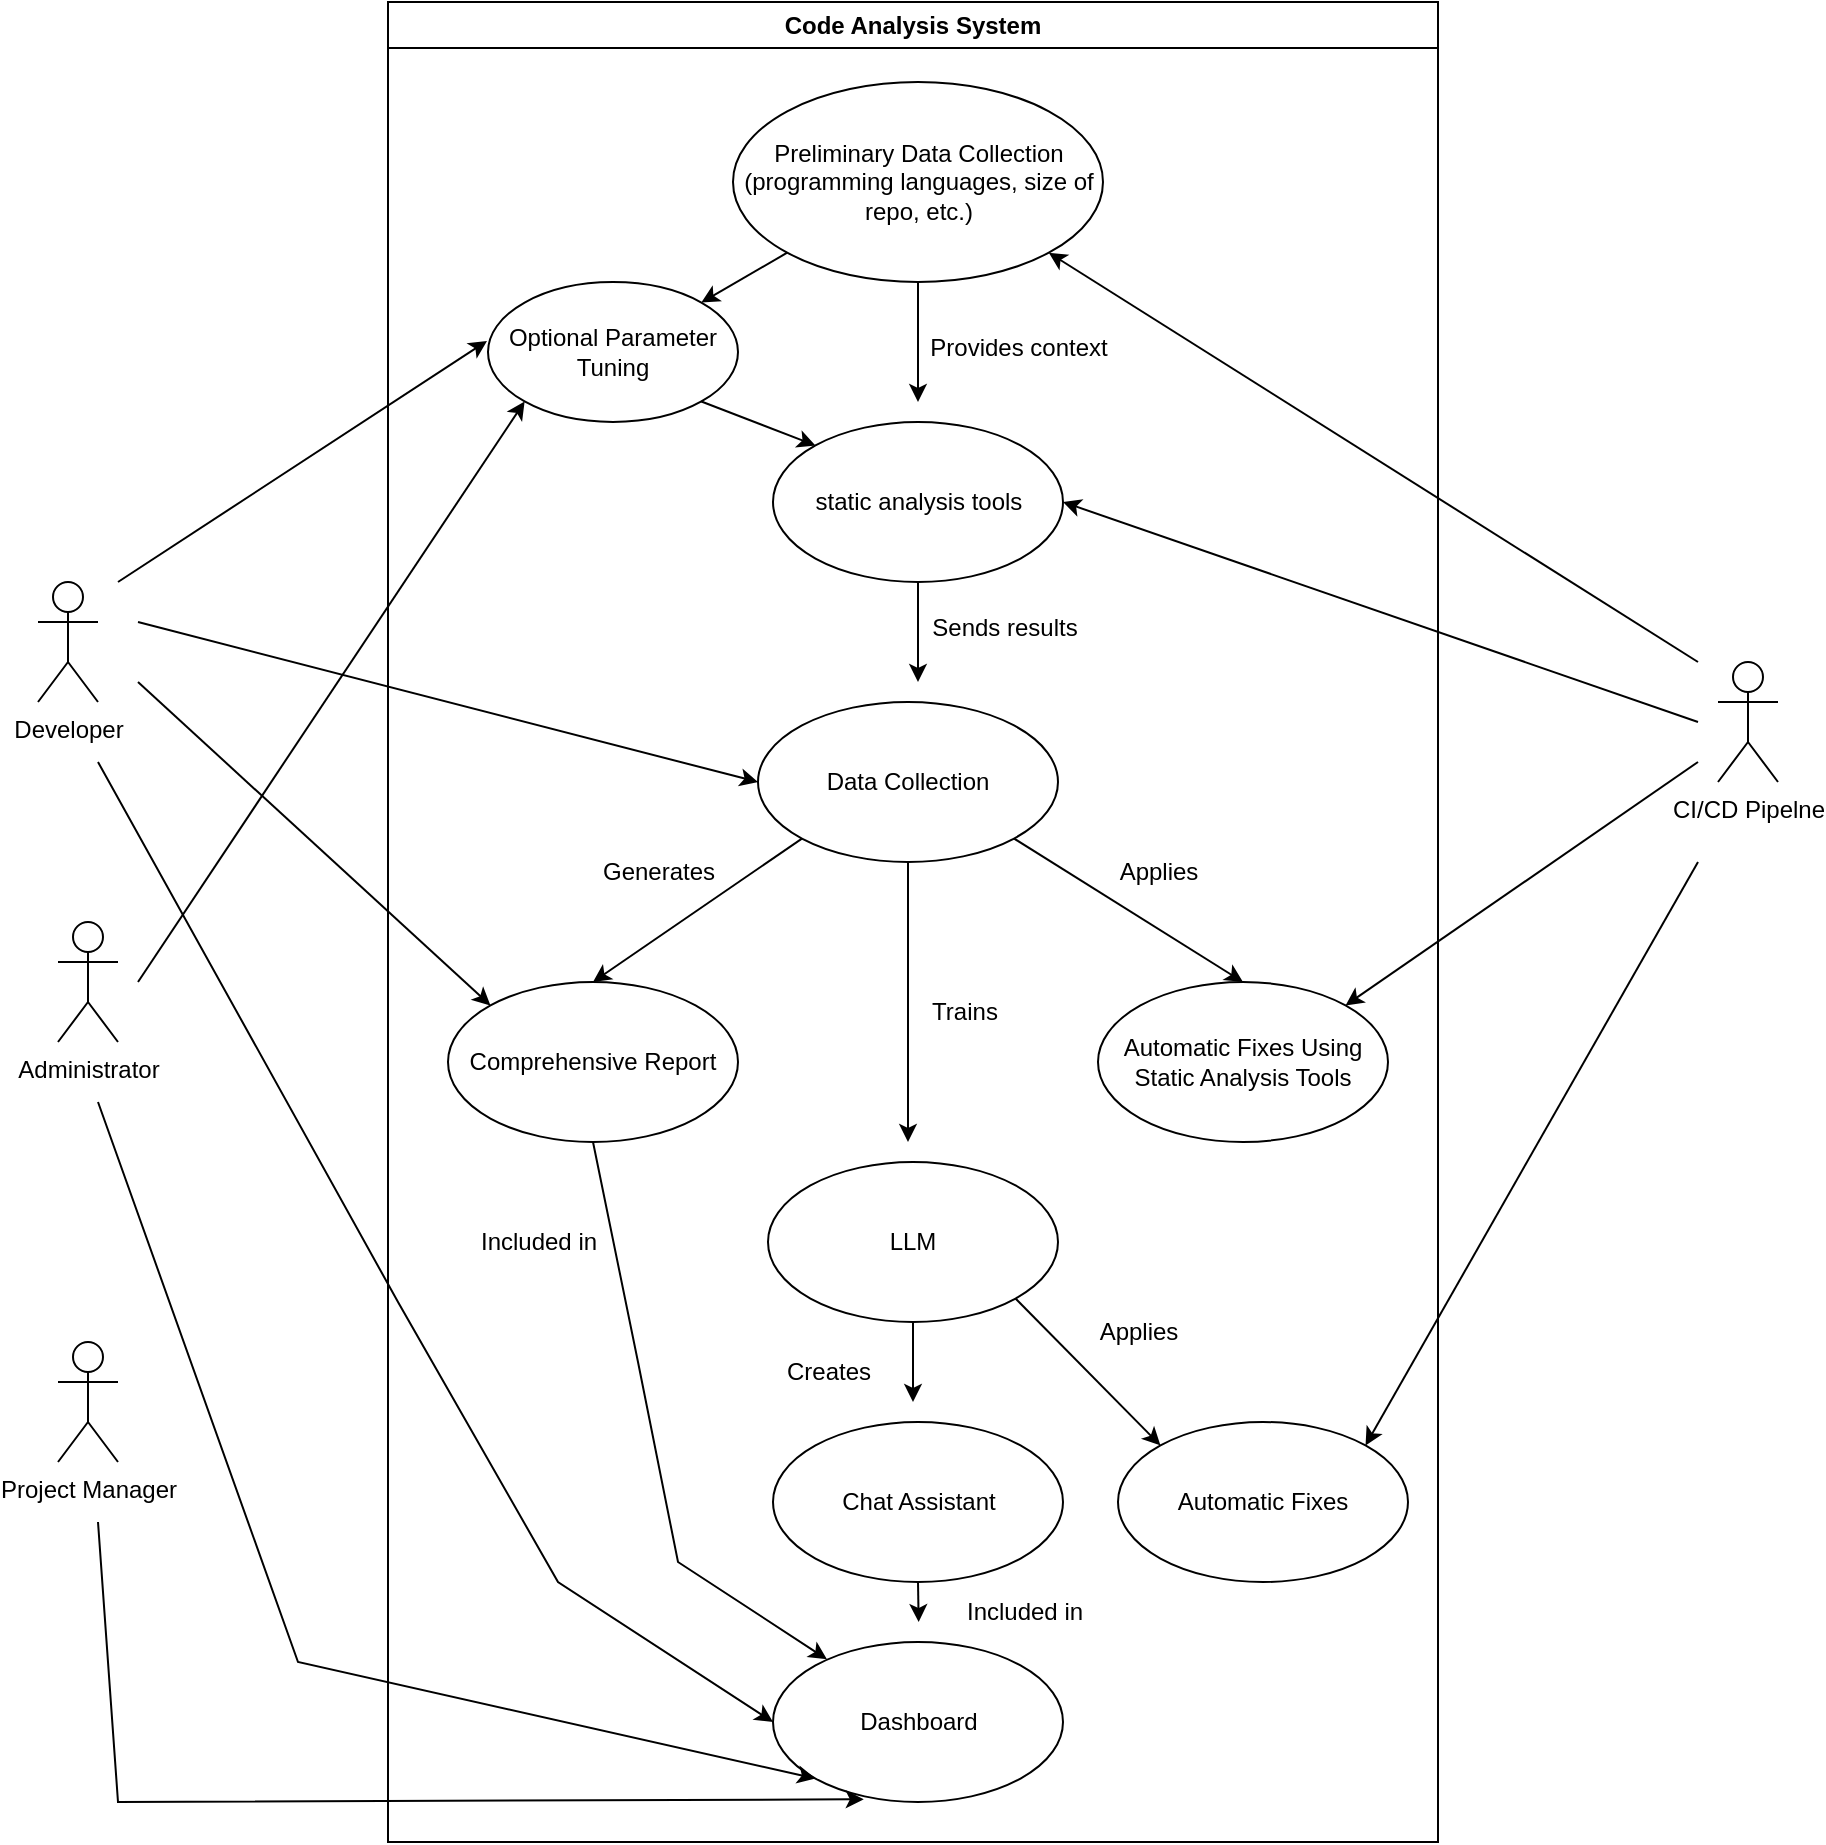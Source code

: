 <mxfile version="26.1.1">
  <diagram name="Page-1" id="3y4DenCc98c-6jCTJkQI">
    <mxGraphModel dx="2074" dy="1204" grid="1" gridSize="10" guides="1" tooltips="1" connect="1" arrows="1" fold="1" page="1" pageScale="1" pageWidth="850" pageHeight="1100" math="0" shadow="0">
      <root>
        <mxCell id="0" />
        <mxCell id="1" parent="0" />
        <mxCell id="-iDXs2jjtynevSr2jPX6-1" value="Developer" style="shape=umlActor;verticalLabelPosition=bottom;verticalAlign=top;html=1;outlineConnect=0;" parent="1" vertex="1">
          <mxGeometry x="120" y="370" width="30" height="60" as="geometry" />
        </mxCell>
        <mxCell id="-iDXs2jjtynevSr2jPX6-2" value="Administrator" style="shape=umlActor;verticalLabelPosition=bottom;verticalAlign=top;html=1;outlineConnect=0;" parent="1" vertex="1">
          <mxGeometry x="130" y="540" width="30" height="60" as="geometry" />
        </mxCell>
        <mxCell id="-iDXs2jjtynevSr2jPX6-13" value="Code Analysis System" style="swimlane;whiteSpace=wrap;html=1;" parent="1" vertex="1">
          <mxGeometry x="295" y="80" width="525" height="920" as="geometry" />
        </mxCell>
        <mxCell id="-iDXs2jjtynevSr2jPX6-7" value="Comprehensive Report" style="ellipse;whiteSpace=wrap;html=1;" parent="-iDXs2jjtynevSr2jPX6-13" vertex="1">
          <mxGeometry x="30" y="490" width="145" height="80" as="geometry" />
        </mxCell>
        <mxCell id="-iDXs2jjtynevSr2jPX6-56" style="edgeStyle=orthogonalEdgeStyle;rounded=0;orthogonalLoop=1;jettySize=auto;html=1;" parent="-iDXs2jjtynevSr2jPX6-13" source="-iDXs2jjtynevSr2jPX6-23" edge="1">
          <mxGeometry relative="1" as="geometry">
            <mxPoint x="262.5" y="700" as="targetPoint" />
          </mxGeometry>
        </mxCell>
        <mxCell id="-iDXs2jjtynevSr2jPX6-23" value="LLM" style="ellipse;whiteSpace=wrap;html=1;" parent="-iDXs2jjtynevSr2jPX6-13" vertex="1">
          <mxGeometry x="190" y="580" width="145" height="80" as="geometry" />
        </mxCell>
        <mxCell id="-iDXs2jjtynevSr2jPX6-27" value="Applies" style="text;html=1;align=center;verticalAlign=middle;resizable=0;points=[];autosize=1;strokeColor=none;fillColor=none;" parent="-iDXs2jjtynevSr2jPX6-13" vertex="1">
          <mxGeometry x="355" y="420" width="60" height="30" as="geometry" />
        </mxCell>
        <mxCell id="-iDXs2jjtynevSr2jPX6-32" style="edgeStyle=orthogonalEdgeStyle;rounded=0;orthogonalLoop=1;jettySize=auto;html=1;" parent="-iDXs2jjtynevSr2jPX6-13" source="-iDXs2jjtynevSr2jPX6-4" edge="1">
          <mxGeometry relative="1" as="geometry">
            <mxPoint x="260" y="570" as="targetPoint" />
          </mxGeometry>
        </mxCell>
        <mxCell id="-iDXs2jjtynevSr2jPX6-4" value="Data Collection" style="ellipse;whiteSpace=wrap;html=1;" parent="-iDXs2jjtynevSr2jPX6-13" vertex="1">
          <mxGeometry x="185" y="350" width="150" height="80" as="geometry" />
        </mxCell>
        <mxCell id="-iDXs2jjtynevSr2jPX6-26" value="" style="endArrow=classic;html=1;rounded=0;exitX=1;exitY=1;exitDx=0;exitDy=0;entryX=0.5;entryY=0;entryDx=0;entryDy=0;" parent="-iDXs2jjtynevSr2jPX6-13" source="-iDXs2jjtynevSr2jPX6-4" target="-iDXs2jjtynevSr2jPX6-28" edge="1">
          <mxGeometry width="50" height="50" relative="1" as="geometry">
            <mxPoint x="261" y="430" as="sourcePoint" />
            <mxPoint x="264" y="490" as="targetPoint" />
          </mxGeometry>
        </mxCell>
        <mxCell id="-iDXs2jjtynevSr2jPX6-28" value="Automatic Fixes Using Static Analysis Tools" style="ellipse;whiteSpace=wrap;html=1;" parent="-iDXs2jjtynevSr2jPX6-13" vertex="1">
          <mxGeometry x="355" y="490" width="145" height="80" as="geometry" />
        </mxCell>
        <mxCell id="-iDXs2jjtynevSr2jPX6-29" value="" style="endArrow=classic;html=1;rounded=0;exitX=0;exitY=1;exitDx=0;exitDy=0;entryX=0.5;entryY=0;entryDx=0;entryDy=0;" parent="-iDXs2jjtynevSr2jPX6-13" source="-iDXs2jjtynevSr2jPX6-4" target="-iDXs2jjtynevSr2jPX6-7" edge="1">
          <mxGeometry width="50" height="50" relative="1" as="geometry">
            <mxPoint x="75" y="590" as="sourcePoint" />
            <mxPoint x="125" y="540" as="targetPoint" />
          </mxGeometry>
        </mxCell>
        <mxCell id="-iDXs2jjtynevSr2jPX6-31" value="Generates" style="text;html=1;align=center;verticalAlign=middle;resizable=0;points=[];autosize=1;strokeColor=none;fillColor=none;" parent="-iDXs2jjtynevSr2jPX6-13" vertex="1">
          <mxGeometry x="95" y="420" width="80" height="30" as="geometry" />
        </mxCell>
        <mxCell id="-iDXs2jjtynevSr2jPX6-79" style="edgeStyle=orthogonalEdgeStyle;rounded=0;orthogonalLoop=1;jettySize=auto;html=1;exitX=0.5;exitY=1;exitDx=0;exitDy=0;" parent="-iDXs2jjtynevSr2jPX6-13" source="-iDXs2jjtynevSr2jPX6-34" edge="1">
          <mxGeometry relative="1" as="geometry">
            <mxPoint x="265.333" y="810" as="targetPoint" />
          </mxGeometry>
        </mxCell>
        <mxCell id="-iDXs2jjtynevSr2jPX6-34" value="Chat Assistant" style="ellipse;whiteSpace=wrap;html=1;" parent="-iDXs2jjtynevSr2jPX6-13" vertex="1">
          <mxGeometry x="192.5" y="710" width="145" height="80" as="geometry" />
        </mxCell>
        <mxCell id="-iDXs2jjtynevSr2jPX6-36" value="Creates" style="text;html=1;align=center;verticalAlign=middle;resizable=0;points=[];autosize=1;strokeColor=none;fillColor=none;" parent="-iDXs2jjtynevSr2jPX6-13" vertex="1">
          <mxGeometry x="185" y="670" width="70" height="30" as="geometry" />
        </mxCell>
        <mxCell id="-iDXs2jjtynevSr2jPX6-48" style="edgeStyle=orthogonalEdgeStyle;rounded=0;orthogonalLoop=1;jettySize=auto;html=1;" parent="-iDXs2jjtynevSr2jPX6-13" source="-iDXs2jjtynevSr2jPX6-44" edge="1">
          <mxGeometry relative="1" as="geometry">
            <mxPoint x="265" y="200" as="targetPoint" />
          </mxGeometry>
        </mxCell>
        <mxCell id="-iDXs2jjtynevSr2jPX6-44" value="Preliminary Data Collection (programming languages, size of repo, etc.)" style="ellipse;whiteSpace=wrap;html=1;" parent="-iDXs2jjtynevSr2jPX6-13" vertex="1">
          <mxGeometry x="172.5" y="40" width="185" height="100" as="geometry" />
        </mxCell>
        <mxCell id="-iDXs2jjtynevSr2jPX6-50" style="edgeStyle=orthogonalEdgeStyle;rounded=0;orthogonalLoop=1;jettySize=auto;html=1;" parent="-iDXs2jjtynevSr2jPX6-13" source="-iDXs2jjtynevSr2jPX6-47" edge="1">
          <mxGeometry relative="1" as="geometry">
            <mxPoint x="265" y="340" as="targetPoint" />
          </mxGeometry>
        </mxCell>
        <mxCell id="-iDXs2jjtynevSr2jPX6-47" value="static analysis tools" style="ellipse;whiteSpace=wrap;html=1;" parent="-iDXs2jjtynevSr2jPX6-13" vertex="1">
          <mxGeometry x="192.5" y="210" width="145" height="80" as="geometry" />
        </mxCell>
        <mxCell id="-iDXs2jjtynevSr2jPX6-51" value="Sends results" style="text;html=1;align=center;verticalAlign=middle;resizable=0;points=[];autosize=1;strokeColor=none;fillColor=none;" parent="-iDXs2jjtynevSr2jPX6-13" vertex="1">
          <mxGeometry x="257.5" y="298" width="100" height="30" as="geometry" />
        </mxCell>
        <mxCell id="-iDXs2jjtynevSr2jPX6-55" value="Trains" style="text;html=1;align=center;verticalAlign=middle;resizable=0;points=[];autosize=1;strokeColor=none;fillColor=none;" parent="-iDXs2jjtynevSr2jPX6-13" vertex="1">
          <mxGeometry x="257.5" y="490" width="60" height="30" as="geometry" />
        </mxCell>
        <mxCell id="-iDXs2jjtynevSr2jPX6-59" value="Automatic Fixes" style="ellipse;whiteSpace=wrap;html=1;" parent="-iDXs2jjtynevSr2jPX6-13" vertex="1">
          <mxGeometry x="365" y="710" width="145" height="80" as="geometry" />
        </mxCell>
        <mxCell id="-iDXs2jjtynevSr2jPX6-60" value="" style="endArrow=classic;html=1;rounded=0;exitX=1;exitY=1;exitDx=0;exitDy=0;entryX=0;entryY=0;entryDx=0;entryDy=0;" parent="-iDXs2jjtynevSr2jPX6-13" source="-iDXs2jjtynevSr2jPX6-23" target="-iDXs2jjtynevSr2jPX6-59" edge="1">
          <mxGeometry width="50" height="50" relative="1" as="geometry">
            <mxPoint x="75" y="480" as="sourcePoint" />
            <mxPoint x="125" y="430" as="targetPoint" />
          </mxGeometry>
        </mxCell>
        <mxCell id="-iDXs2jjtynevSr2jPX6-70" value="Applies" style="text;html=1;align=center;verticalAlign=middle;resizable=0;points=[];autosize=1;strokeColor=none;fillColor=none;" parent="-iDXs2jjtynevSr2jPX6-13" vertex="1">
          <mxGeometry x="345" y="650" width="60" height="30" as="geometry" />
        </mxCell>
        <mxCell id="-iDXs2jjtynevSr2jPX6-71" value="Optional Parameter Tuning" style="ellipse;whiteSpace=wrap;html=1;" parent="-iDXs2jjtynevSr2jPX6-13" vertex="1">
          <mxGeometry x="50" y="140" width="125" height="70" as="geometry" />
        </mxCell>
        <mxCell id="-iDXs2jjtynevSr2jPX6-72" value="" style="endArrow=classic;html=1;rounded=0;exitX=0;exitY=1;exitDx=0;exitDy=0;entryX=1;entryY=0;entryDx=0;entryDy=0;" parent="-iDXs2jjtynevSr2jPX6-13" source="-iDXs2jjtynevSr2jPX6-44" target="-iDXs2jjtynevSr2jPX6-71" edge="1">
          <mxGeometry width="50" height="50" relative="1" as="geometry">
            <mxPoint x="75" y="480" as="sourcePoint" />
            <mxPoint x="125" y="430" as="targetPoint" />
          </mxGeometry>
        </mxCell>
        <mxCell id="-iDXs2jjtynevSr2jPX6-73" value="" style="endArrow=classic;html=1;rounded=0;exitX=1;exitY=1;exitDx=0;exitDy=0;entryX=0;entryY=0;entryDx=0;entryDy=0;" parent="-iDXs2jjtynevSr2jPX6-13" source="-iDXs2jjtynevSr2jPX6-71" target="-iDXs2jjtynevSr2jPX6-47" edge="1">
          <mxGeometry width="50" height="50" relative="1" as="geometry">
            <mxPoint x="75" y="480" as="sourcePoint" />
            <mxPoint x="125" y="430" as="targetPoint" />
          </mxGeometry>
        </mxCell>
        <mxCell id="-iDXs2jjtynevSr2jPX6-76" value="Dashboard" style="ellipse;whiteSpace=wrap;html=1;" parent="-iDXs2jjtynevSr2jPX6-13" vertex="1">
          <mxGeometry x="192.5" y="820" width="145" height="80" as="geometry" />
        </mxCell>
        <mxCell id="-iDXs2jjtynevSr2jPX6-78" value="" style="endArrow=classic;html=1;rounded=0;exitX=0.5;exitY=1;exitDx=0;exitDy=0;entryX=0.186;entryY=0.108;entryDx=0;entryDy=0;entryPerimeter=0;" parent="-iDXs2jjtynevSr2jPX6-13" source="-iDXs2jjtynevSr2jPX6-7" target="-iDXs2jjtynevSr2jPX6-76" edge="1">
          <mxGeometry width="50" height="50" relative="1" as="geometry">
            <mxPoint x="75" y="480" as="sourcePoint" />
            <mxPoint x="125" y="430" as="targetPoint" />
            <Array as="points">
              <mxPoint x="125" y="680" />
              <mxPoint x="145" y="780" />
            </Array>
          </mxGeometry>
        </mxCell>
        <mxCell id="-iDXs2jjtynevSr2jPX6-84" value="Included in" style="text;html=1;align=center;verticalAlign=middle;resizable=0;points=[];autosize=1;strokeColor=none;fillColor=none;" parent="-iDXs2jjtynevSr2jPX6-13" vertex="1">
          <mxGeometry x="35" y="605" width="80" height="30" as="geometry" />
        </mxCell>
        <mxCell id="-iDXs2jjtynevSr2jPX6-85" value="Included in" style="text;html=1;align=center;verticalAlign=middle;resizable=0;points=[];autosize=1;strokeColor=none;fillColor=none;" parent="-iDXs2jjtynevSr2jPX6-13" vertex="1">
          <mxGeometry x="277.5" y="790" width="80" height="30" as="geometry" />
        </mxCell>
        <mxCell id="-iDXs2jjtynevSr2jPX6-42" value="" style="endArrow=classic;html=1;rounded=0;entryX=0;entryY=0.5;entryDx=0;entryDy=0;" parent="1" target="-iDXs2jjtynevSr2jPX6-4" edge="1">
          <mxGeometry width="50" height="50" relative="1" as="geometry">
            <mxPoint x="170" y="390" as="sourcePoint" />
            <mxPoint x="420" y="340" as="targetPoint" />
          </mxGeometry>
        </mxCell>
        <mxCell id="-iDXs2jjtynevSr2jPX6-49" value="Provides context" style="text;html=1;align=center;verticalAlign=middle;resizable=0;points=[];autosize=1;strokeColor=none;fillColor=none;" parent="1" vertex="1">
          <mxGeometry x="555" y="238" width="110" height="30" as="geometry" />
        </mxCell>
        <mxCell id="-iDXs2jjtynevSr2jPX6-54" value="" style="endArrow=classic;html=1;rounded=0;entryX=0;entryY=0;entryDx=0;entryDy=0;" parent="1" target="-iDXs2jjtynevSr2jPX6-7" edge="1">
          <mxGeometry width="50" height="50" relative="1" as="geometry">
            <mxPoint x="170" y="420" as="sourcePoint" />
            <mxPoint x="420" y="510" as="targetPoint" />
          </mxGeometry>
        </mxCell>
        <mxCell id="-iDXs2jjtynevSr2jPX6-61" value="CI/CD Pipelne" style="shape=umlActor;verticalLabelPosition=bottom;verticalAlign=top;html=1;outlineConnect=0;" parent="1" vertex="1">
          <mxGeometry x="960" y="410" width="30" height="60" as="geometry" />
        </mxCell>
        <mxCell id="-iDXs2jjtynevSr2jPX6-62" value="" style="endArrow=classic;html=1;rounded=0;entryX=1;entryY=1;entryDx=0;entryDy=0;" parent="1" target="-iDXs2jjtynevSr2jPX6-44" edge="1">
          <mxGeometry width="50" height="50" relative="1" as="geometry">
            <mxPoint x="950" y="410" as="sourcePoint" />
            <mxPoint x="420" y="510" as="targetPoint" />
          </mxGeometry>
        </mxCell>
        <mxCell id="-iDXs2jjtynevSr2jPX6-63" value="" style="endArrow=classic;html=1;rounded=0;entryX=1;entryY=0.5;entryDx=0;entryDy=0;" parent="1" target="-iDXs2jjtynevSr2jPX6-47" edge="1">
          <mxGeometry width="50" height="50" relative="1" as="geometry">
            <mxPoint x="950" y="440" as="sourcePoint" />
            <mxPoint x="420" y="510" as="targetPoint" />
          </mxGeometry>
        </mxCell>
        <mxCell id="-iDXs2jjtynevSr2jPX6-64" value="" style="endArrow=classic;html=1;rounded=0;entryX=1;entryY=0;entryDx=0;entryDy=0;" parent="1" target="-iDXs2jjtynevSr2jPX6-28" edge="1">
          <mxGeometry width="50" height="50" relative="1" as="geometry">
            <mxPoint x="950" y="460" as="sourcePoint" />
            <mxPoint x="420" y="510" as="targetPoint" />
          </mxGeometry>
        </mxCell>
        <mxCell id="-iDXs2jjtynevSr2jPX6-66" value="" style="endArrow=classic;html=1;rounded=0;entryX=1;entryY=0;entryDx=0;entryDy=0;" parent="1" target="-iDXs2jjtynevSr2jPX6-59" edge="1">
          <mxGeometry width="50" height="50" relative="1" as="geometry">
            <mxPoint x="950" y="510" as="sourcePoint" />
            <mxPoint x="420" y="510" as="targetPoint" />
          </mxGeometry>
        </mxCell>
        <mxCell id="-iDXs2jjtynevSr2jPX6-67" value="Project Manager" style="shape=umlActor;verticalLabelPosition=bottom;verticalAlign=top;html=1;outlineConnect=0;" parent="1" vertex="1">
          <mxGeometry x="130" y="750" width="30" height="60" as="geometry" />
        </mxCell>
        <mxCell id="-iDXs2jjtynevSr2jPX6-74" value="" style="endArrow=classic;html=1;rounded=0;entryX=-0.004;entryY=0.421;entryDx=0;entryDy=0;entryPerimeter=0;" parent="1" target="-iDXs2jjtynevSr2jPX6-71" edge="1">
          <mxGeometry width="50" height="50" relative="1" as="geometry">
            <mxPoint x="160" y="370" as="sourcePoint" />
            <mxPoint x="420" y="510" as="targetPoint" />
          </mxGeometry>
        </mxCell>
        <mxCell id="-iDXs2jjtynevSr2jPX6-81" value="" style="endArrow=classic;html=1;rounded=0;entryX=0.313;entryY=0.983;entryDx=0;entryDy=0;entryPerimeter=0;" parent="1" target="-iDXs2jjtynevSr2jPX6-76" edge="1">
          <mxGeometry width="50" height="50" relative="1" as="geometry">
            <mxPoint x="150" y="840" as="sourcePoint" />
            <mxPoint x="510" y="990" as="targetPoint" />
            <Array as="points">
              <mxPoint x="160" y="980" />
            </Array>
          </mxGeometry>
        </mxCell>
        <mxCell id="-iDXs2jjtynevSr2jPX6-82" value="" style="endArrow=classic;html=1;rounded=0;entryX=0;entryY=1;entryDx=0;entryDy=0;" parent="1" target="-iDXs2jjtynevSr2jPX6-76" edge="1">
          <mxGeometry width="50" height="50" relative="1" as="geometry">
            <mxPoint x="150" y="630" as="sourcePoint" />
            <mxPoint x="420" y="680" as="targetPoint" />
            <Array as="points">
              <mxPoint x="250" y="910" />
            </Array>
          </mxGeometry>
        </mxCell>
        <mxCell id="-iDXs2jjtynevSr2jPX6-83" value="" style="endArrow=classic;html=1;rounded=0;entryX=0;entryY=0.5;entryDx=0;entryDy=0;" parent="1" target="-iDXs2jjtynevSr2jPX6-76" edge="1">
          <mxGeometry width="50" height="50" relative="1" as="geometry">
            <mxPoint x="150" y="460" as="sourcePoint" />
            <mxPoint x="420" y="590" as="targetPoint" />
            <Array as="points">
              <mxPoint x="300" y="730" />
              <mxPoint x="380" y="870" />
            </Array>
          </mxGeometry>
        </mxCell>
        <mxCell id="-iDXs2jjtynevSr2jPX6-86" value="" style="endArrow=classic;html=1;rounded=0;entryX=0;entryY=1;entryDx=0;entryDy=0;" parent="1" target="-iDXs2jjtynevSr2jPX6-71" edge="1">
          <mxGeometry width="50" height="50" relative="1" as="geometry">
            <mxPoint x="170" y="570" as="sourcePoint" />
            <mxPoint x="320" y="610" as="targetPoint" />
          </mxGeometry>
        </mxCell>
      </root>
    </mxGraphModel>
  </diagram>
</mxfile>
